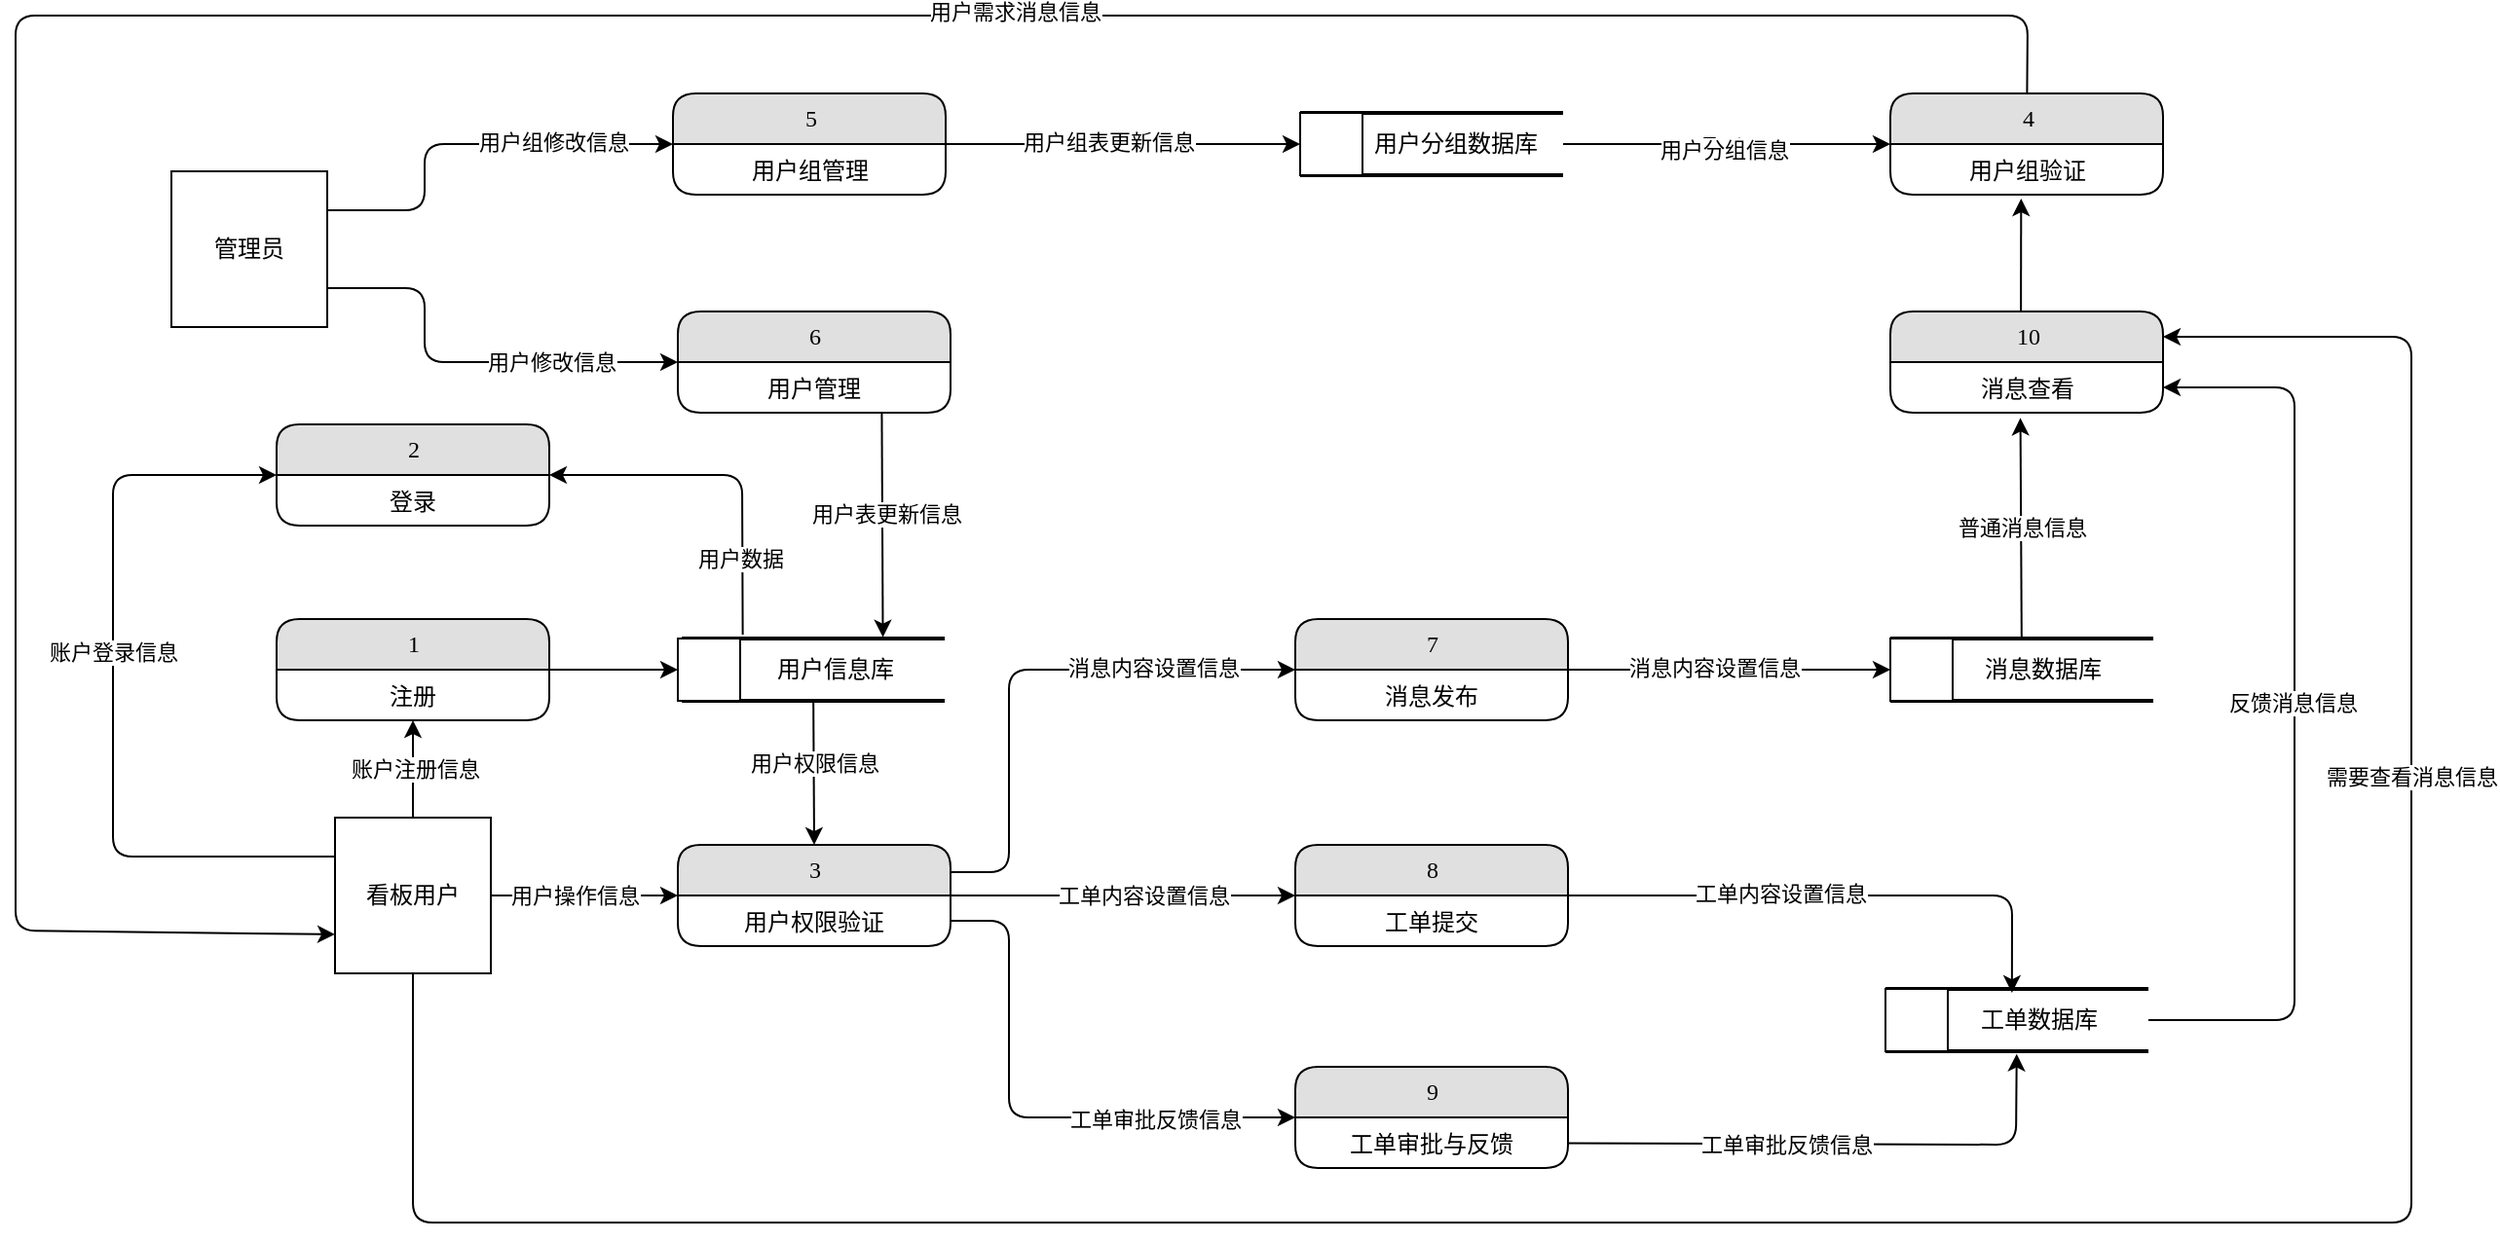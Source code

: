 <mxfile>
    <diagram id="ZAms_R8xAYCcp3bs50Pk" name="Page-1">
        <mxGraphModel dx="1770" dy="2308" grid="1" gridSize="10" guides="1" tooltips="1" connect="1" arrows="1" fold="1" page="1" pageScale="1" pageWidth="827" pageHeight="1169" math="0" shadow="0">
            <root>
                <mxCell id="0"/>
                <mxCell id="1" parent="0"/>
                <mxCell id="51" style="edgeStyle=none;html=1;entryX=0;entryY=0.5;entryDx=0;entryDy=0;" edge="1" parent="1" source="10" target="48">
                    <mxGeometry relative="1" as="geometry"/>
                </mxCell>
                <mxCell id="131" value="消息内容设置信息" style="edgeLabel;html=1;align=center;verticalAlign=middle;resizable=0;points=[];" vertex="1" connectable="0" parent="51">
                    <mxGeometry x="-0.096" y="1" relative="1" as="geometry">
                        <mxPoint as="offset"/>
                    </mxGeometry>
                </mxCell>
                <mxCell id="10" value="7" style="swimlane;html=1;fontStyle=0;childLayout=stackLayout;horizontal=1;startSize=26;fillColor=#e0e0e0;horizontalStack=0;resizeParent=1;resizeLast=0;collapsible=1;marginBottom=0;swimlaneFillColor=#ffffff;align=center;rounded=1;shadow=0;comic=0;labelBackgroundColor=none;strokeWidth=1;fontFamily=Verdana;fontSize=12" vertex="1" parent="1">
                    <mxGeometry x="827" y="290" width="140" height="52" as="geometry"/>
                </mxCell>
                <mxCell id="11" value="消息发布" style="text;html=1;strokeColor=none;fillColor=none;spacingLeft=4;spacingRight=4;whiteSpace=wrap;overflow=hidden;rotatable=0;points=[[0,0.5],[1,0.5]];portConstraint=eastwest;align=center;" vertex="1" parent="10">
                    <mxGeometry y="26" width="140" height="26" as="geometry"/>
                </mxCell>
                <mxCell id="140" style="edgeStyle=none;html=1;entryX=0.501;entryY=1.077;entryDx=0;entryDy=0;entryPerimeter=0;" edge="1" parent="1">
                    <mxGeometry relative="1" as="geometry">
                        <mxPoint x="1199.543" y="132" as="sourcePoint"/>
                        <mxPoint x="1199.64" y="74.002" as="targetPoint"/>
                    </mxGeometry>
                </mxCell>
                <mxCell id="16" value="10" style="swimlane;html=1;fontStyle=0;childLayout=stackLayout;horizontal=1;startSize=26;fillColor=#e0e0e0;horizontalStack=0;resizeParent=1;resizeLast=0;collapsible=1;marginBottom=0;swimlaneFillColor=#ffffff;align=center;rounded=1;shadow=0;comic=0;labelBackgroundColor=none;strokeWidth=1;fontFamily=Verdana;fontSize=12" vertex="1" parent="1">
                    <mxGeometry x="1132.5" y="132" width="140" height="52" as="geometry"/>
                </mxCell>
                <mxCell id="17" value="消息查看" style="text;html=1;strokeColor=none;fillColor=none;spacingLeft=4;spacingRight=4;whiteSpace=wrap;overflow=hidden;rotatable=0;points=[[0,0.5],[1,0.5]];portConstraint=eastwest;align=center;" vertex="1" parent="16">
                    <mxGeometry y="26" width="140" height="26" as="geometry"/>
                </mxCell>
                <mxCell id="104" style="edgeStyle=none;html=1;entryX=0;entryY=0.5;entryDx=0;entryDy=0;" edge="1" parent="1" source="22" target="64">
                    <mxGeometry relative="1" as="geometry"/>
                </mxCell>
                <mxCell id="22" value="1" style="swimlane;html=1;fontStyle=0;childLayout=stackLayout;horizontal=1;startSize=26;fillColor=#e0e0e0;horizontalStack=0;resizeParent=1;resizeLast=0;collapsible=1;marginBottom=0;swimlaneFillColor=#ffffff;align=center;rounded=1;shadow=0;comic=0;labelBackgroundColor=none;strokeWidth=1;fontFamily=Verdana;fontSize=12" vertex="1" parent="1">
                    <mxGeometry x="304" y="290" width="140" height="52" as="geometry"/>
                </mxCell>
                <mxCell id="23" value="注册" style="text;html=1;strokeColor=none;fillColor=none;spacingLeft=4;spacingRight=4;whiteSpace=wrap;overflow=hidden;rotatable=0;points=[[0,0.5],[1,0.5]];portConstraint=eastwest;align=center;" vertex="1" parent="22">
                    <mxGeometry y="26" width="140" height="26" as="geometry"/>
                </mxCell>
                <mxCell id="25" value="8" style="swimlane;html=1;fontStyle=0;childLayout=stackLayout;horizontal=1;startSize=26;fillColor=#e0e0e0;horizontalStack=0;resizeParent=1;resizeLast=0;collapsible=1;marginBottom=0;swimlaneFillColor=#ffffff;align=center;rounded=1;shadow=0;comic=0;labelBackgroundColor=none;strokeWidth=1;fontFamily=Verdana;fontSize=12" vertex="1" parent="1">
                    <mxGeometry x="827" y="406" width="140" height="52" as="geometry"/>
                </mxCell>
                <mxCell id="26" value="工单提交" style="text;html=1;strokeColor=none;fillColor=none;spacingLeft=4;spacingRight=4;whiteSpace=wrap;overflow=hidden;rotatable=0;points=[[0,0.5],[1,0.5]];portConstraint=eastwest;align=center;" vertex="1" parent="25">
                    <mxGeometry y="26" width="140" height="26" as="geometry"/>
                </mxCell>
                <mxCell id="50" value="" style="group" vertex="1" connectable="0" parent="1">
                    <mxGeometry x="1132.5" y="300" width="135" height="32" as="geometry"/>
                </mxCell>
                <mxCell id="2" value="&amp;nbsp; &amp;nbsp; &amp;nbsp; &amp;nbsp;消息数据库" style="html=1;rounded=0;shadow=0;comic=0;labelBackgroundColor=none;strokeWidth=2;fontFamily=Verdana;fontSize=12;align=center;shape=mxgraph.ios7ui.horLines;" vertex="1" parent="50">
                    <mxGeometry width="135" height="32" as="geometry"/>
                </mxCell>
                <mxCell id="48" value="" style="whiteSpace=wrap;html=1;aspect=fixed;" vertex="1" parent="50">
                    <mxGeometry width="32" height="32" as="geometry"/>
                </mxCell>
                <mxCell id="77" style="edgeStyle=none;html=1;entryX=0;entryY=0.5;entryDx=0;entryDy=0;" edge="1" parent="1" source="53" target="58">
                    <mxGeometry relative="1" as="geometry"/>
                </mxCell>
                <mxCell id="126" value="用户操作信息" style="edgeLabel;html=1;align=center;verticalAlign=middle;resizable=0;points=[];" vertex="1" connectable="0" parent="77">
                    <mxGeometry x="-0.111" relative="1" as="geometry">
                        <mxPoint as="offset"/>
                    </mxGeometry>
                </mxCell>
                <mxCell id="106" style="edgeStyle=none;html=1;entryX=0;entryY=0.5;entryDx=0;entryDy=0;exitX=0;exitY=0.25;exitDx=0;exitDy=0;" edge="1" parent="1" source="53" target="38">
                    <mxGeometry relative="1" as="geometry">
                        <mxPoint x="334" y="431" as="sourcePoint"/>
                        <Array as="points">
                            <mxPoint x="220" y="412"/>
                            <mxPoint x="220" y="216"/>
                        </Array>
                    </mxGeometry>
                </mxCell>
                <mxCell id="124" value="账户登录信息" style="edgeLabel;html=1;align=center;verticalAlign=middle;resizable=0;points=[];" vertex="1" connectable="0" parent="106">
                    <mxGeometry x="0.055" relative="1" as="geometry">
                        <mxPoint y="-11" as="offset"/>
                    </mxGeometry>
                </mxCell>
                <mxCell id="139" style="edgeStyle=none;html=1;entryX=1;entryY=0.25;entryDx=0;entryDy=0;" edge="1" parent="1" source="53" target="16">
                    <mxGeometry relative="1" as="geometry">
                        <mxPoint x="374" y="680" as="targetPoint"/>
                        <Array as="points">
                            <mxPoint x="374" y="600"/>
                            <mxPoint x="1400" y="600"/>
                            <mxPoint x="1400" y="145"/>
                        </Array>
                    </mxGeometry>
                </mxCell>
                <mxCell id="144" value="需要查看消息信息" style="edgeLabel;html=1;align=center;verticalAlign=middle;resizable=0;points=[];" vertex="1" connectable="0" parent="139">
                    <mxGeometry x="0.593" relative="1" as="geometry">
                        <mxPoint as="offset"/>
                    </mxGeometry>
                </mxCell>
                <mxCell id="53" value="看板用户" style="whiteSpace=wrap;html=1;aspect=fixed;" vertex="1" parent="1">
                    <mxGeometry x="334" y="392" width="80" height="80" as="geometry"/>
                </mxCell>
                <mxCell id="54" value="9" style="swimlane;html=1;fontStyle=0;childLayout=stackLayout;horizontal=1;startSize=26;fillColor=#e0e0e0;horizontalStack=0;resizeParent=1;resizeLast=0;collapsible=1;marginBottom=0;swimlaneFillColor=#ffffff;align=center;rounded=1;shadow=0;comic=0;labelBackgroundColor=none;strokeWidth=1;fontFamily=Verdana;fontSize=12" vertex="1" parent="1">
                    <mxGeometry x="827" y="520" width="140" height="52" as="geometry"/>
                </mxCell>
                <mxCell id="55" value="工单审批与反馈" style="text;html=1;strokeColor=none;fillColor=none;spacingLeft=4;spacingRight=4;whiteSpace=wrap;overflow=hidden;rotatable=0;points=[[0,0.5],[1,0.5]];portConstraint=eastwest;align=center;" vertex="1" parent="54">
                    <mxGeometry y="26" width="140" height="26" as="geometry"/>
                </mxCell>
                <mxCell id="89" style="edgeStyle=none;html=1;entryX=0;entryY=0.5;entryDx=0;entryDy=0;" edge="1" parent="1" source="58" target="25">
                    <mxGeometry relative="1" as="geometry"/>
                </mxCell>
                <mxCell id="129" value="工单内容设置信息" style="edgeLabel;html=1;align=center;verticalAlign=middle;resizable=0;points=[];" vertex="1" connectable="0" parent="89">
                    <mxGeometry x="0.115" relative="1" as="geometry">
                        <mxPoint as="offset"/>
                    </mxGeometry>
                </mxCell>
                <mxCell id="90" style="edgeStyle=none;html=1;entryX=0;entryY=0.5;entryDx=0;entryDy=0;exitX=1;exitY=0.5;exitDx=0;exitDy=0;" edge="1" parent="1" source="59" target="54">
                    <mxGeometry relative="1" as="geometry">
                        <Array as="points">
                            <mxPoint x="680" y="445"/>
                            <mxPoint x="680" y="546"/>
                        </Array>
                    </mxGeometry>
                </mxCell>
                <mxCell id="130" value="工单审批反馈信息" style="edgeLabel;html=1;align=center;verticalAlign=middle;resizable=0;points=[];" vertex="1" connectable="0" parent="90">
                    <mxGeometry x="0.48" y="-1" relative="1" as="geometry">
                        <mxPoint as="offset"/>
                    </mxGeometry>
                </mxCell>
                <mxCell id="58" value="3" style="swimlane;html=1;fontStyle=0;childLayout=stackLayout;horizontal=1;startSize=26;fillColor=#e0e0e0;horizontalStack=0;resizeParent=1;resizeLast=0;collapsible=1;marginBottom=0;swimlaneFillColor=#ffffff;align=center;rounded=1;shadow=0;comic=0;labelBackgroundColor=none;strokeWidth=1;fontFamily=Verdana;fontSize=12" vertex="1" parent="1">
                    <mxGeometry x="510" y="406" width="140" height="52" as="geometry"/>
                </mxCell>
                <mxCell id="59" value="用户权限验证" style="text;html=1;strokeColor=none;fillColor=none;spacingLeft=4;spacingRight=4;whiteSpace=wrap;overflow=hidden;rotatable=0;points=[[0,0.5],[1,0.5]];portConstraint=eastwest;align=center;" vertex="1" parent="58">
                    <mxGeometry y="26" width="140" height="26" as="geometry"/>
                </mxCell>
                <mxCell id="112" style="edgeStyle=none;html=1;entryX=0;entryY=0.5;entryDx=0;entryDy=0;exitX=1;exitY=0.25;exitDx=0;exitDy=0;" edge="1" parent="1" source="61" target="110">
                    <mxGeometry relative="1" as="geometry">
                        <Array as="points">
                            <mxPoint x="380" y="80"/>
                            <mxPoint x="380" y="46"/>
                        </Array>
                    </mxGeometry>
                </mxCell>
                <mxCell id="119" value="用户组修改信息" style="edgeLabel;html=1;align=center;verticalAlign=middle;resizable=0;points=[];" vertex="1" connectable="0" parent="112">
                    <mxGeometry x="0.415" y="1" relative="1" as="geometry">
                        <mxPoint as="offset"/>
                    </mxGeometry>
                </mxCell>
                <mxCell id="113" style="edgeStyle=none;html=1;entryX=0;entryY=0.5;entryDx=0;entryDy=0;exitX=1;exitY=0.75;exitDx=0;exitDy=0;" edge="1" parent="1" source="61" target="108">
                    <mxGeometry relative="1" as="geometry">
                        <Array as="points">
                            <mxPoint x="380" y="120"/>
                            <mxPoint x="380" y="158"/>
                        </Array>
                    </mxGeometry>
                </mxCell>
                <mxCell id="120" value="用户修改信息" style="edgeLabel;html=1;align=center;verticalAlign=middle;resizable=0;points=[];" vertex="1" connectable="0" parent="113">
                    <mxGeometry x="0.401" relative="1" as="geometry">
                        <mxPoint as="offset"/>
                    </mxGeometry>
                </mxCell>
                <mxCell id="61" value="管理员" style="whiteSpace=wrap;html=1;aspect=fixed;" vertex="1" parent="1">
                    <mxGeometry x="250" y="60" width="80" height="80" as="geometry"/>
                </mxCell>
                <mxCell id="62" value="" style="group" vertex="1" connectable="0" parent="1">
                    <mxGeometry x="510" y="300" width="135" height="32" as="geometry"/>
                </mxCell>
                <mxCell id="63" value="&amp;nbsp; &amp;nbsp; &amp;nbsp; &amp;nbsp;用户信息库" style="html=1;rounded=0;shadow=0;comic=0;labelBackgroundColor=none;strokeWidth=2;fontFamily=Verdana;fontSize=12;align=center;shape=mxgraph.ios7ui.horLines;" vertex="1" parent="62">
                    <mxGeometry x="2" width="135" height="32" as="geometry"/>
                </mxCell>
                <mxCell id="64" value="" style="whiteSpace=wrap;html=1;aspect=fixed;" vertex="1" parent="62">
                    <mxGeometry width="32" height="32" as="geometry"/>
                </mxCell>
                <mxCell id="65" value="" style="group" vertex="1" connectable="0" parent="1">
                    <mxGeometry x="829.5" y="30" width="135" height="32" as="geometry"/>
                </mxCell>
                <mxCell id="66" value="&amp;nbsp; &amp;nbsp; &amp;nbsp; &amp;nbsp; 用户分组数据库" style="html=1;rounded=0;shadow=0;comic=0;labelBackgroundColor=none;strokeWidth=2;fontFamily=Verdana;fontSize=12;align=center;shape=mxgraph.ios7ui.horLines;" vertex="1" parent="65">
                    <mxGeometry width="135" height="32" as="geometry"/>
                </mxCell>
                <mxCell id="67" value="" style="whiteSpace=wrap;html=1;aspect=fixed;" vertex="1" parent="65">
                    <mxGeometry width="32" height="32" as="geometry"/>
                </mxCell>
                <mxCell id="68" value="" style="group" vertex="1" connectable="0" parent="1">
                    <mxGeometry x="1130" y="480" width="135" height="32" as="geometry"/>
                </mxCell>
                <mxCell id="69" value="&amp;nbsp; &amp;nbsp; &amp;nbsp; &amp;nbsp;工单数据库" style="html=1;rounded=0;shadow=0;comic=0;labelBackgroundColor=none;strokeWidth=2;fontFamily=Verdana;fontSize=12;align=center;shape=mxgraph.ios7ui.horLines;" vertex="1" parent="68">
                    <mxGeometry width="135" height="32" as="geometry"/>
                </mxCell>
                <mxCell id="70" value="" style="whiteSpace=wrap;html=1;aspect=fixed;" vertex="1" parent="68">
                    <mxGeometry width="32" height="32" as="geometry"/>
                </mxCell>
                <mxCell id="82" style="edgeStyle=none;html=1;entryX=0.5;entryY=0;entryDx=0;entryDy=0;" edge="1" parent="1" source="63" target="58">
                    <mxGeometry relative="1" as="geometry">
                        <mxPoint x="580" y="410" as="targetPoint"/>
                    </mxGeometry>
                </mxCell>
                <mxCell id="127" value="用户权限信息" style="edgeLabel;html=1;align=center;verticalAlign=middle;resizable=0;points=[];" vertex="1" connectable="0" parent="82">
                    <mxGeometry x="-0.144" relative="1" as="geometry">
                        <mxPoint as="offset"/>
                    </mxGeometry>
                </mxCell>
                <mxCell id="38" value="2" style="swimlane;html=1;fontStyle=0;childLayout=stackLayout;horizontal=1;startSize=26;fillColor=#e0e0e0;horizontalStack=0;resizeParent=1;resizeLast=0;collapsible=1;marginBottom=0;swimlaneFillColor=#ffffff;align=center;rounded=1;shadow=0;comic=0;labelBackgroundColor=none;strokeWidth=1;fontFamily=Verdana;fontSize=12" vertex="1" parent="1">
                    <mxGeometry x="304" y="190" width="140" height="52" as="geometry"/>
                </mxCell>
                <mxCell id="39" value="登录" style="text;html=1;strokeColor=none;fillColor=none;spacingLeft=4;spacingRight=4;whiteSpace=wrap;overflow=hidden;rotatable=0;points=[[0,0.5],[1,0.5]];portConstraint=eastwest;align=center;" vertex="1" parent="38">
                    <mxGeometry y="26" width="140" height="26" as="geometry"/>
                </mxCell>
                <mxCell id="83" style="edgeStyle=none;html=1;entryX=0;entryY=0.5;entryDx=0;entryDy=0;exitX=1;exitY=0.269;exitDx=0;exitDy=0;exitPerimeter=0;" edge="1" parent="1" source="58" target="10">
                    <mxGeometry relative="1" as="geometry">
                        <Array as="points">
                            <mxPoint x="680" y="420"/>
                            <mxPoint x="680" y="316"/>
                        </Array>
                    </mxGeometry>
                </mxCell>
                <mxCell id="128" value="消息内容设置信息" style="edgeLabel;html=1;align=center;verticalAlign=middle;resizable=0;points=[];" vertex="1" connectable="0" parent="83">
                    <mxGeometry x="0.478" y="1" relative="1" as="geometry">
                        <mxPoint as="offset"/>
                    </mxGeometry>
                </mxCell>
                <mxCell id="145" style="edgeStyle=none;html=1;entryX=0;entryY=0.75;entryDx=0;entryDy=0;" edge="1" parent="1" source="84" target="53">
                    <mxGeometry relative="1" as="geometry">
                        <mxPoint x="250" y="-130" as="targetPoint"/>
                        <Array as="points">
                            <mxPoint x="1203" y="-20"/>
                            <mxPoint x="170" y="-20"/>
                            <mxPoint x="170" y="450"/>
                        </Array>
                    </mxGeometry>
                </mxCell>
                <mxCell id="146" value="用户需求消息信息" style="edgeLabel;html=1;align=center;verticalAlign=middle;resizable=0;points=[];" vertex="1" connectable="0" parent="145">
                    <mxGeometry x="-0.344" y="-2" relative="1" as="geometry">
                        <mxPoint as="offset"/>
                    </mxGeometry>
                </mxCell>
                <mxCell id="84" value="4" style="swimlane;html=1;fontStyle=0;childLayout=stackLayout;horizontal=1;startSize=26;fillColor=#e0e0e0;horizontalStack=0;resizeParent=1;resizeLast=0;collapsible=1;marginBottom=0;swimlaneFillColor=#ffffff;align=center;rounded=1;shadow=0;comic=0;labelBackgroundColor=none;strokeWidth=1;fontFamily=Verdana;fontSize=12" vertex="1" parent="1">
                    <mxGeometry x="1132.5" y="20" width="140" height="52" as="geometry">
                        <mxRectangle x="827" y="132" width="50" height="30" as="alternateBounds"/>
                    </mxGeometry>
                </mxCell>
                <mxCell id="85" value="用户组验证" style="text;html=1;strokeColor=none;fillColor=none;spacingLeft=4;spacingRight=4;whiteSpace=wrap;overflow=hidden;rotatable=0;points=[[0,0.5],[1,0.5]];portConstraint=eastwest;align=center;" vertex="1" parent="84">
                    <mxGeometry y="26" width="140" height="26" as="geometry"/>
                </mxCell>
                <mxCell id="103" style="edgeStyle=none;html=1;entryX=0;entryY=0.5;entryDx=0;entryDy=0;" edge="1" parent="1" source="66" target="84">
                    <mxGeometry relative="1" as="geometry"/>
                </mxCell>
                <mxCell id="134" value="Text" style="edgeLabel;html=1;align=center;verticalAlign=middle;resizable=0;points=[];" vertex="1" connectable="0" parent="103">
                    <mxGeometry x="-0.038" relative="1" as="geometry">
                        <mxPoint as="offset"/>
                    </mxGeometry>
                </mxCell>
                <mxCell id="141" value="用户分组信息" style="edgeLabel;html=1;align=center;verticalAlign=middle;resizable=0;points=[];" vertex="1" connectable="0" parent="103">
                    <mxGeometry x="-0.022" y="-3" relative="1" as="geometry">
                        <mxPoint as="offset"/>
                    </mxGeometry>
                </mxCell>
                <mxCell id="105" style="edgeStyle=none;html=1;" edge="1" parent="1" source="53" target="23">
                    <mxGeometry relative="1" as="geometry"/>
                </mxCell>
                <mxCell id="125" value="账户注册信息" style="edgeLabel;html=1;align=center;verticalAlign=middle;resizable=0;points=[];" vertex="1" connectable="0" parent="105">
                    <mxGeometry x="0.013" y="-1" relative="1" as="geometry">
                        <mxPoint as="offset"/>
                    </mxGeometry>
                </mxCell>
                <mxCell id="108" value="6" style="swimlane;html=1;fontStyle=0;childLayout=stackLayout;horizontal=1;startSize=26;fillColor=#e0e0e0;horizontalStack=0;resizeParent=1;resizeLast=0;collapsible=1;marginBottom=0;swimlaneFillColor=#ffffff;align=center;rounded=1;shadow=0;comic=0;labelBackgroundColor=none;strokeWidth=1;fontFamily=Verdana;fontSize=12" vertex="1" parent="1">
                    <mxGeometry x="510" y="132" width="140" height="52" as="geometry">
                        <mxRectangle x="827" y="132" width="50" height="30" as="alternateBounds"/>
                    </mxGeometry>
                </mxCell>
                <mxCell id="109" value="用户管理" style="text;html=1;strokeColor=none;fillColor=none;spacingLeft=4;spacingRight=4;whiteSpace=wrap;overflow=hidden;rotatable=0;points=[[0,0.5],[1,0.5]];portConstraint=eastwest;align=center;" vertex="1" parent="108">
                    <mxGeometry y="26" width="140" height="26" as="geometry"/>
                </mxCell>
                <mxCell id="116" style="edgeStyle=none;html=1;entryX=0;entryY=0.5;entryDx=0;entryDy=0;" edge="1" parent="1" source="110" target="67">
                    <mxGeometry relative="1" as="geometry"/>
                </mxCell>
                <mxCell id="121" value="用户组表更新信息" style="edgeLabel;html=1;align=center;verticalAlign=middle;resizable=0;points=[];" vertex="1" connectable="0" parent="116">
                    <mxGeometry x="-0.086" y="1" relative="1" as="geometry">
                        <mxPoint as="offset"/>
                    </mxGeometry>
                </mxCell>
                <mxCell id="110" value="5" style="swimlane;html=1;fontStyle=0;childLayout=stackLayout;horizontal=1;startSize=26;fillColor=#e0e0e0;horizontalStack=0;resizeParent=1;resizeLast=0;collapsible=1;marginBottom=0;swimlaneFillColor=#ffffff;align=center;rounded=1;shadow=0;comic=0;labelBackgroundColor=none;strokeWidth=1;fontFamily=Verdana;fontSize=12" vertex="1" parent="1">
                    <mxGeometry x="507.5" y="20" width="140" height="52" as="geometry">
                        <mxRectangle x="827" y="132" width="50" height="30" as="alternateBounds"/>
                    </mxGeometry>
                </mxCell>
                <mxCell id="111" value="用户组管理" style="text;html=1;strokeColor=none;fillColor=none;spacingLeft=4;spacingRight=4;whiteSpace=wrap;overflow=hidden;rotatable=0;points=[[0,0.5],[1,0.5]];portConstraint=eastwest;align=center;" vertex="1" parent="110">
                    <mxGeometry y="26" width="140" height="26" as="geometry"/>
                </mxCell>
                <mxCell id="114" style="edgeStyle=none;html=1;entryX=0.481;entryY=0.063;entryDx=0;entryDy=0;entryPerimeter=0;" edge="1" parent="1" source="25" target="69">
                    <mxGeometry relative="1" as="geometry">
                        <mxPoint x="1251" y="480" as="targetPoint"/>
                        <Array as="points">
                            <mxPoint x="1195" y="432"/>
                        </Array>
                    </mxGeometry>
                </mxCell>
                <mxCell id="132" value="工单内容设置信息" style="edgeLabel;html=1;align=center;verticalAlign=middle;resizable=0;points=[];" vertex="1" connectable="0" parent="114">
                    <mxGeometry x="-0.218" y="1" relative="1" as="geometry">
                        <mxPoint as="offset"/>
                    </mxGeometry>
                </mxCell>
                <mxCell id="115" style="edgeStyle=none;html=1;entryX=0.499;entryY=1.042;entryDx=0;entryDy=0;entryPerimeter=0;" edge="1" parent="1" source="55" target="69">
                    <mxGeometry relative="1" as="geometry">
                        <mxPoint x="1250" y="512" as="targetPoint"/>
                        <Array as="points">
                            <mxPoint x="1197" y="560"/>
                        </Array>
                    </mxGeometry>
                </mxCell>
                <mxCell id="133" value="工单审批反馈信息" style="edgeLabel;html=1;align=center;verticalAlign=middle;resizable=0;points=[];" vertex="1" connectable="0" parent="115">
                    <mxGeometry x="-0.193" relative="1" as="geometry">
                        <mxPoint as="offset"/>
                    </mxGeometry>
                </mxCell>
                <mxCell id="117" style="edgeStyle=none;html=1;entryX=0.765;entryY=-0.021;entryDx=0;entryDy=0;entryPerimeter=0;exitX=0.748;exitY=1;exitDx=0;exitDy=0;exitPerimeter=0;" edge="1" parent="1" source="109" target="63">
                    <mxGeometry relative="1" as="geometry"/>
                </mxCell>
                <mxCell id="122" value="用户表更新信息" style="edgeLabel;html=1;align=center;verticalAlign=middle;resizable=0;points=[];" vertex="1" connectable="0" parent="117">
                    <mxGeometry x="-0.104" y="2" relative="1" as="geometry">
                        <mxPoint as="offset"/>
                    </mxGeometry>
                </mxCell>
                <mxCell id="118" style="edgeStyle=none;html=1;entryX=0.232;entryY=-0.063;entryDx=0;entryDy=0;entryPerimeter=0;startArrow=classic;startFill=1;endArrow=none;endFill=0;" edge="1" parent="1" source="38" target="63">
                    <mxGeometry relative="1" as="geometry">
                        <Array as="points">
                            <mxPoint x="543" y="216"/>
                        </Array>
                    </mxGeometry>
                </mxCell>
                <mxCell id="123" value="用户数据" style="edgeLabel;html=1;align=center;verticalAlign=middle;resizable=0;points=[];" vertex="1" connectable="0" parent="118">
                    <mxGeometry x="0.566" relative="1" as="geometry">
                        <mxPoint x="-1" as="offset"/>
                    </mxGeometry>
                </mxCell>
                <mxCell id="137" style="edgeStyle=none;html=1;entryX=1;entryY=0.5;entryDx=0;entryDy=0;" edge="1" parent="1" source="69" target="17">
                    <mxGeometry relative="1" as="geometry">
                        <Array as="points">
                            <mxPoint x="1340" y="496"/>
                            <mxPoint x="1340" y="171"/>
                        </Array>
                    </mxGeometry>
                </mxCell>
                <mxCell id="143" value="反馈消息信息" style="edgeLabel;html=1;align=center;verticalAlign=middle;resizable=0;points=[];" vertex="1" connectable="0" parent="137">
                    <mxGeometry x="0.02" y="1" relative="1" as="geometry">
                        <mxPoint as="offset"/>
                    </mxGeometry>
                </mxCell>
                <mxCell id="138" style="edgeStyle=none;html=1;entryX=0.477;entryY=1.103;entryDx=0;entryDy=0;entryPerimeter=0;" edge="1" parent="1" source="2" target="17">
                    <mxGeometry relative="1" as="geometry"/>
                </mxCell>
                <mxCell id="142" value="普通消息信息" style="edgeLabel;html=1;align=center;verticalAlign=middle;resizable=0;points=[];" vertex="1" connectable="0" parent="138">
                    <mxGeometry x="0.012" relative="1" as="geometry">
                        <mxPoint as="offset"/>
                    </mxGeometry>
                </mxCell>
            </root>
        </mxGraphModel>
    </diagram>
</mxfile>